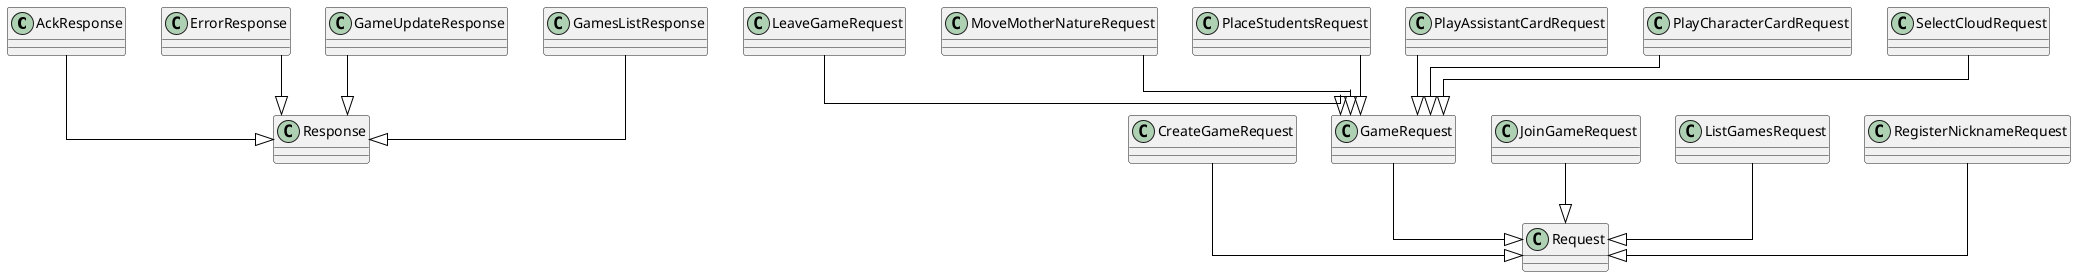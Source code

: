 @startuml
top to bottom direction
skinparam linetype ortho

class AckResponse
class CreateGameRequest
class ErrorResponse
class GameRequest
class GameUpdateResponse
class GamesListResponse
class JoinGameRequest
class LeaveGameRequest
class ListGamesRequest
class MoveMotherNatureRequest
class PlaceStudentsRequest
class PlayAssistantCardRequest
class PlayCharacterCardRequest
class RegisterNicknameRequest
class Request
class Response
class SelectCloudRequest

AckResponse               -[#000000,plain]-^  Response
CreateGameRequest         -[#000000,plain]-^  Request
ErrorResponse             -[#000000,plain]-^  Response
GameRequest               -[#000000,plain]-^  Request
GameUpdateResponse        -[#000000,plain]-^  Response
GamesListResponse         -[#000000,plain]-^  Response
JoinGameRequest           -[#000000,plain]-^  Request
LeaveGameRequest          -[#000000,plain]-^  GameRequest
ListGamesRequest          -[#000000,plain]-^  Request
MoveMotherNatureRequest   -[#000000,plain]-^  GameRequest
PlaceStudentsRequest      -[#000000,plain]-^  GameRequest
PlayAssistantCardRequest  -[#000000,plain]-^  GameRequest
PlayCharacterCardRequest  -[#000000,plain]-^  GameRequest
RegisterNicknameRequest   -[#000000,plain]-^  Request
SelectCloudRequest        -[#000000,plain]-^  GameRequest
@enduml